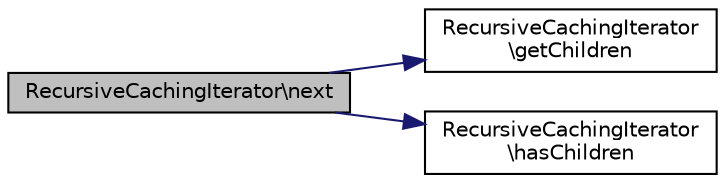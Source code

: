digraph "RecursiveCachingIterator\next"
{
  edge [fontname="Helvetica",fontsize="10",labelfontname="Helvetica",labelfontsize="10"];
  node [fontname="Helvetica",fontsize="10",shape=record];
  rankdir="LR";
  Node1 [label="RecursiveCachingIterator\\next",height=0.2,width=0.4,color="black", fillcolor="grey75", style="filled" fontcolor="black"];
  Node1 -> Node2 [color="midnightblue",fontsize="10",style="solid",fontname="Helvetica"];
  Node2 [label="RecursiveCachingIterator\l\\getChildren",height=0.2,width=0.4,color="black", fillcolor="white", style="filled",URL="$classRecursiveCachingIterator.html#a73b24e527c24aa6d1cfbb577ccb2def7"];
  Node1 -> Node3 [color="midnightblue",fontsize="10",style="solid",fontname="Helvetica"];
  Node3 [label="RecursiveCachingIterator\l\\hasChildren",height=0.2,width=0.4,color="black", fillcolor="white", style="filled",URL="$classRecursiveCachingIterator.html#a864ba84bc92f83f5ac62e0574defe8b8"];
}
